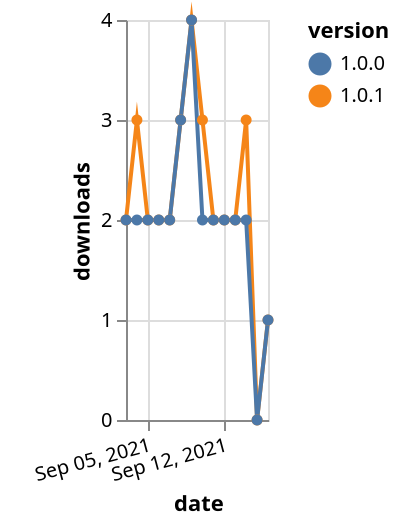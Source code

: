 {"$schema": "https://vega.github.io/schema/vega-lite/v5.json", "description": "A simple bar chart with embedded data.", "data": {"values": [{"date": "2021-09-03", "total": 3871, "delta": 2, "version": "1.0.1"}, {"date": "2021-09-04", "total": 3874, "delta": 3, "version": "1.0.1"}, {"date": "2021-09-05", "total": 3876, "delta": 2, "version": "1.0.1"}, {"date": "2021-09-06", "total": 3878, "delta": 2, "version": "1.0.1"}, {"date": "2021-09-07", "total": 3880, "delta": 2, "version": "1.0.1"}, {"date": "2021-09-08", "total": 3883, "delta": 3, "version": "1.0.1"}, {"date": "2021-09-09", "total": 3887, "delta": 4, "version": "1.0.1"}, {"date": "2021-09-10", "total": 3890, "delta": 3, "version": "1.0.1"}, {"date": "2021-09-11", "total": 3892, "delta": 2, "version": "1.0.1"}, {"date": "2021-09-12", "total": 3894, "delta": 2, "version": "1.0.1"}, {"date": "2021-09-13", "total": 3896, "delta": 2, "version": "1.0.1"}, {"date": "2021-09-14", "total": 3899, "delta": 3, "version": "1.0.1"}, {"date": "2021-09-15", "total": 3899, "delta": 0, "version": "1.0.1"}, {"date": "2021-09-16", "total": 3900, "delta": 1, "version": "1.0.1"}, {"date": "2021-09-03", "total": 3346, "delta": 2, "version": "1.0.0"}, {"date": "2021-09-04", "total": 3348, "delta": 2, "version": "1.0.0"}, {"date": "2021-09-05", "total": 3350, "delta": 2, "version": "1.0.0"}, {"date": "2021-09-06", "total": 3352, "delta": 2, "version": "1.0.0"}, {"date": "2021-09-07", "total": 3354, "delta": 2, "version": "1.0.0"}, {"date": "2021-09-08", "total": 3357, "delta": 3, "version": "1.0.0"}, {"date": "2021-09-09", "total": 3361, "delta": 4, "version": "1.0.0"}, {"date": "2021-09-10", "total": 3363, "delta": 2, "version": "1.0.0"}, {"date": "2021-09-11", "total": 3365, "delta": 2, "version": "1.0.0"}, {"date": "2021-09-12", "total": 3367, "delta": 2, "version": "1.0.0"}, {"date": "2021-09-13", "total": 3369, "delta": 2, "version": "1.0.0"}, {"date": "2021-09-14", "total": 3371, "delta": 2, "version": "1.0.0"}, {"date": "2021-09-15", "total": 3371, "delta": 0, "version": "1.0.0"}, {"date": "2021-09-16", "total": 3372, "delta": 1, "version": "1.0.0"}]}, "width": "container", "mark": {"type": "line", "point": {"filled": true}}, "encoding": {"x": {"field": "date", "type": "temporal", "timeUnit": "yearmonthdate", "title": "date", "axis": {"labelAngle": -15}}, "y": {"field": "delta", "type": "quantitative", "title": "downloads"}, "color": {"field": "version", "type": "nominal"}, "tooltip": {"field": "delta"}}}